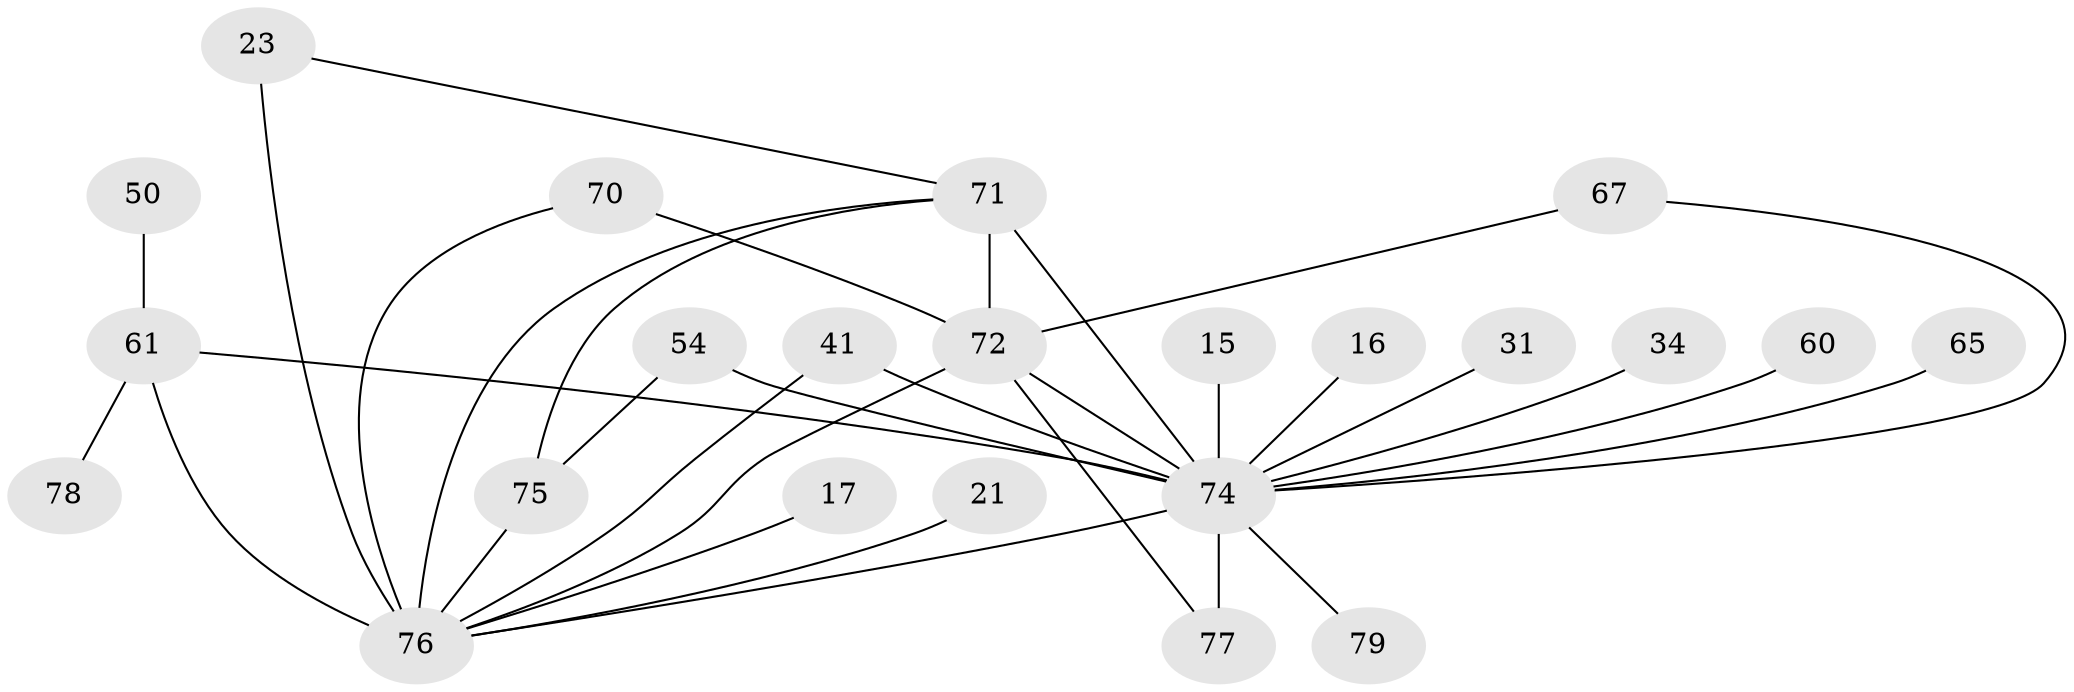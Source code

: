 // original degree distribution, {15: 0.012658227848101266, 22: 0.012658227848101266, 21: 0.012658227848101266, 16: 0.012658227848101266, 14: 0.012658227848101266, 20: 0.012658227848101266, 35: 0.012658227848101266, 12: 0.012658227848101266, 13: 0.02531645569620253, 5: 0.0759493670886076, 4: 0.0759493670886076, 2: 0.5443037974683544, 3: 0.16455696202531644, 6: 0.012658227848101266}
// Generated by graph-tools (version 1.1) at 2025/48/03/04/25 21:48:42]
// undirected, 23 vertices, 33 edges
graph export_dot {
graph [start="1"]
  node [color=gray90,style=filled];
  15;
  16;
  17;
  21;
  23 [super="+20"];
  31;
  34;
  41;
  50;
  54 [super="+35+45+49"];
  60;
  61 [super="+37+25"];
  65;
  67;
  70 [super="+47"];
  71 [super="+68+9+10"];
  72 [super="+14+40+51+58"];
  74 [super="+56+69+59+66+28"];
  75 [super="+18"];
  76 [super="+73+39+64"];
  77 [super="+62+63"];
  78;
  79;
  15 -- 74 [weight=2];
  16 -- 74;
  17 -- 76;
  21 -- 76 [weight=2];
  23 -- 71;
  23 -- 76 [weight=2];
  31 -- 74;
  34 -- 74;
  41 -- 74;
  41 -- 76;
  50 -- 61 [weight=2];
  54 -- 75;
  54 -- 74 [weight=6];
  60 -- 74;
  61 -- 78 [weight=2];
  61 -- 74;
  61 -- 76 [weight=4];
  65 -- 74;
  67 -- 72;
  67 -- 74;
  70 -- 72;
  70 -- 76;
  71 -- 72 [weight=11];
  71 -- 75;
  71 -- 76 [weight=15];
  71 -- 74 [weight=13];
  72 -- 76 [weight=7];
  72 -- 77;
  72 -- 74 [weight=13];
  74 -- 77 [weight=6];
  74 -- 79;
  74 -- 76 [weight=9];
  75 -- 76;
}

